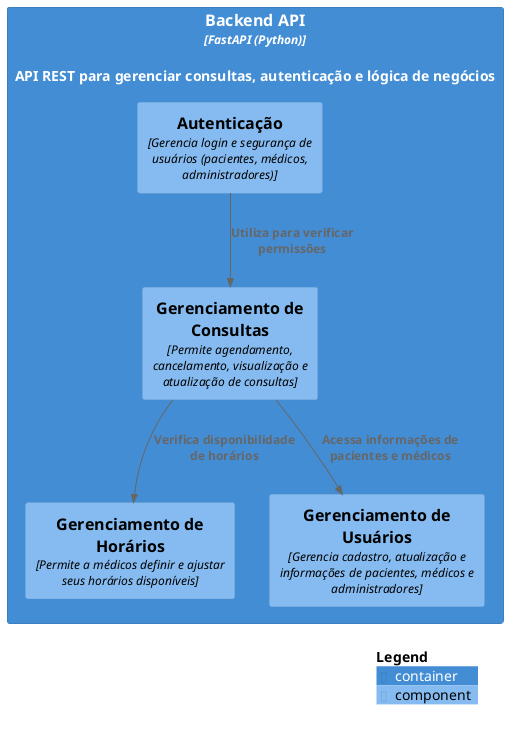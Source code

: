 @startuml C4_Componentes_Backend

!include <C4/C4_Component>

Container(backend, "Backend API", "FastAPI (Python)", "API REST para gerenciar consultas, autenticação e lógica de negócios") {

  Component(autenticacao, "Autenticação", "Gerencia login e segurança de usuários (pacientes, médicos, administradores)")
  Component(gerenciamento_consultas, "Gerenciamento de Consultas", "Permite agendamento, cancelamento, visualização e atualização de consultas")
  Component(gerenciamento_horarios, "Gerenciamento de Horários", "Permite a médicos definir e ajustar seus horários disponíveis")
  Component(gerenciamento_usuarios, "Gerenciamento de Usuários", "Gerencia cadastro, atualização e informações de pacientes, médicos e administradores")

}

Rel(autenticacao, gerenciamento_consultas, "Utiliza para verificar permissões")
Rel(gerenciamento_consultas, gerenciamento_horarios, "Verifica disponibilidade de horários")
Rel(gerenciamento_consultas, gerenciamento_usuarios, "Acessa informações de pacientes e médicos")

SHOW_LEGEND()

@enduml
